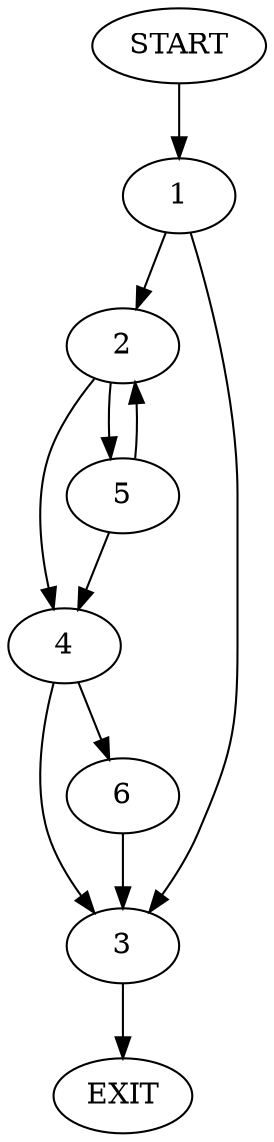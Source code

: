 digraph {
0 [label="START"]
7 [label="EXIT"]
0 -> 1
1 -> 2
1 -> 3
2 -> 4
2 -> 5
3 -> 7
5 -> 2
5 -> 4
4 -> 6
4 -> 3
6 -> 3
}
